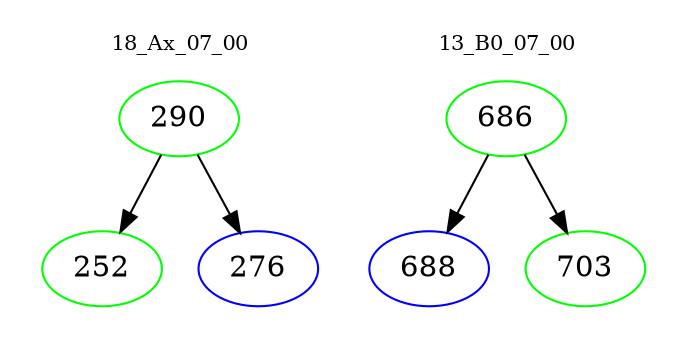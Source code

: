 digraph{
subgraph cluster_0 {
color = white
label = "18_Ax_07_00";
fontsize=10;
T0_290 [label="290", color="green"]
T0_290 -> T0_252 [color="black"]
T0_252 [label="252", color="green"]
T0_290 -> T0_276 [color="black"]
T0_276 [label="276", color="blue"]
}
subgraph cluster_1 {
color = white
label = "13_B0_07_00";
fontsize=10;
T1_686 [label="686", color="green"]
T1_686 -> T1_688 [color="black"]
T1_688 [label="688", color="blue"]
T1_686 -> T1_703 [color="black"]
T1_703 [label="703", color="green"]
}
}
